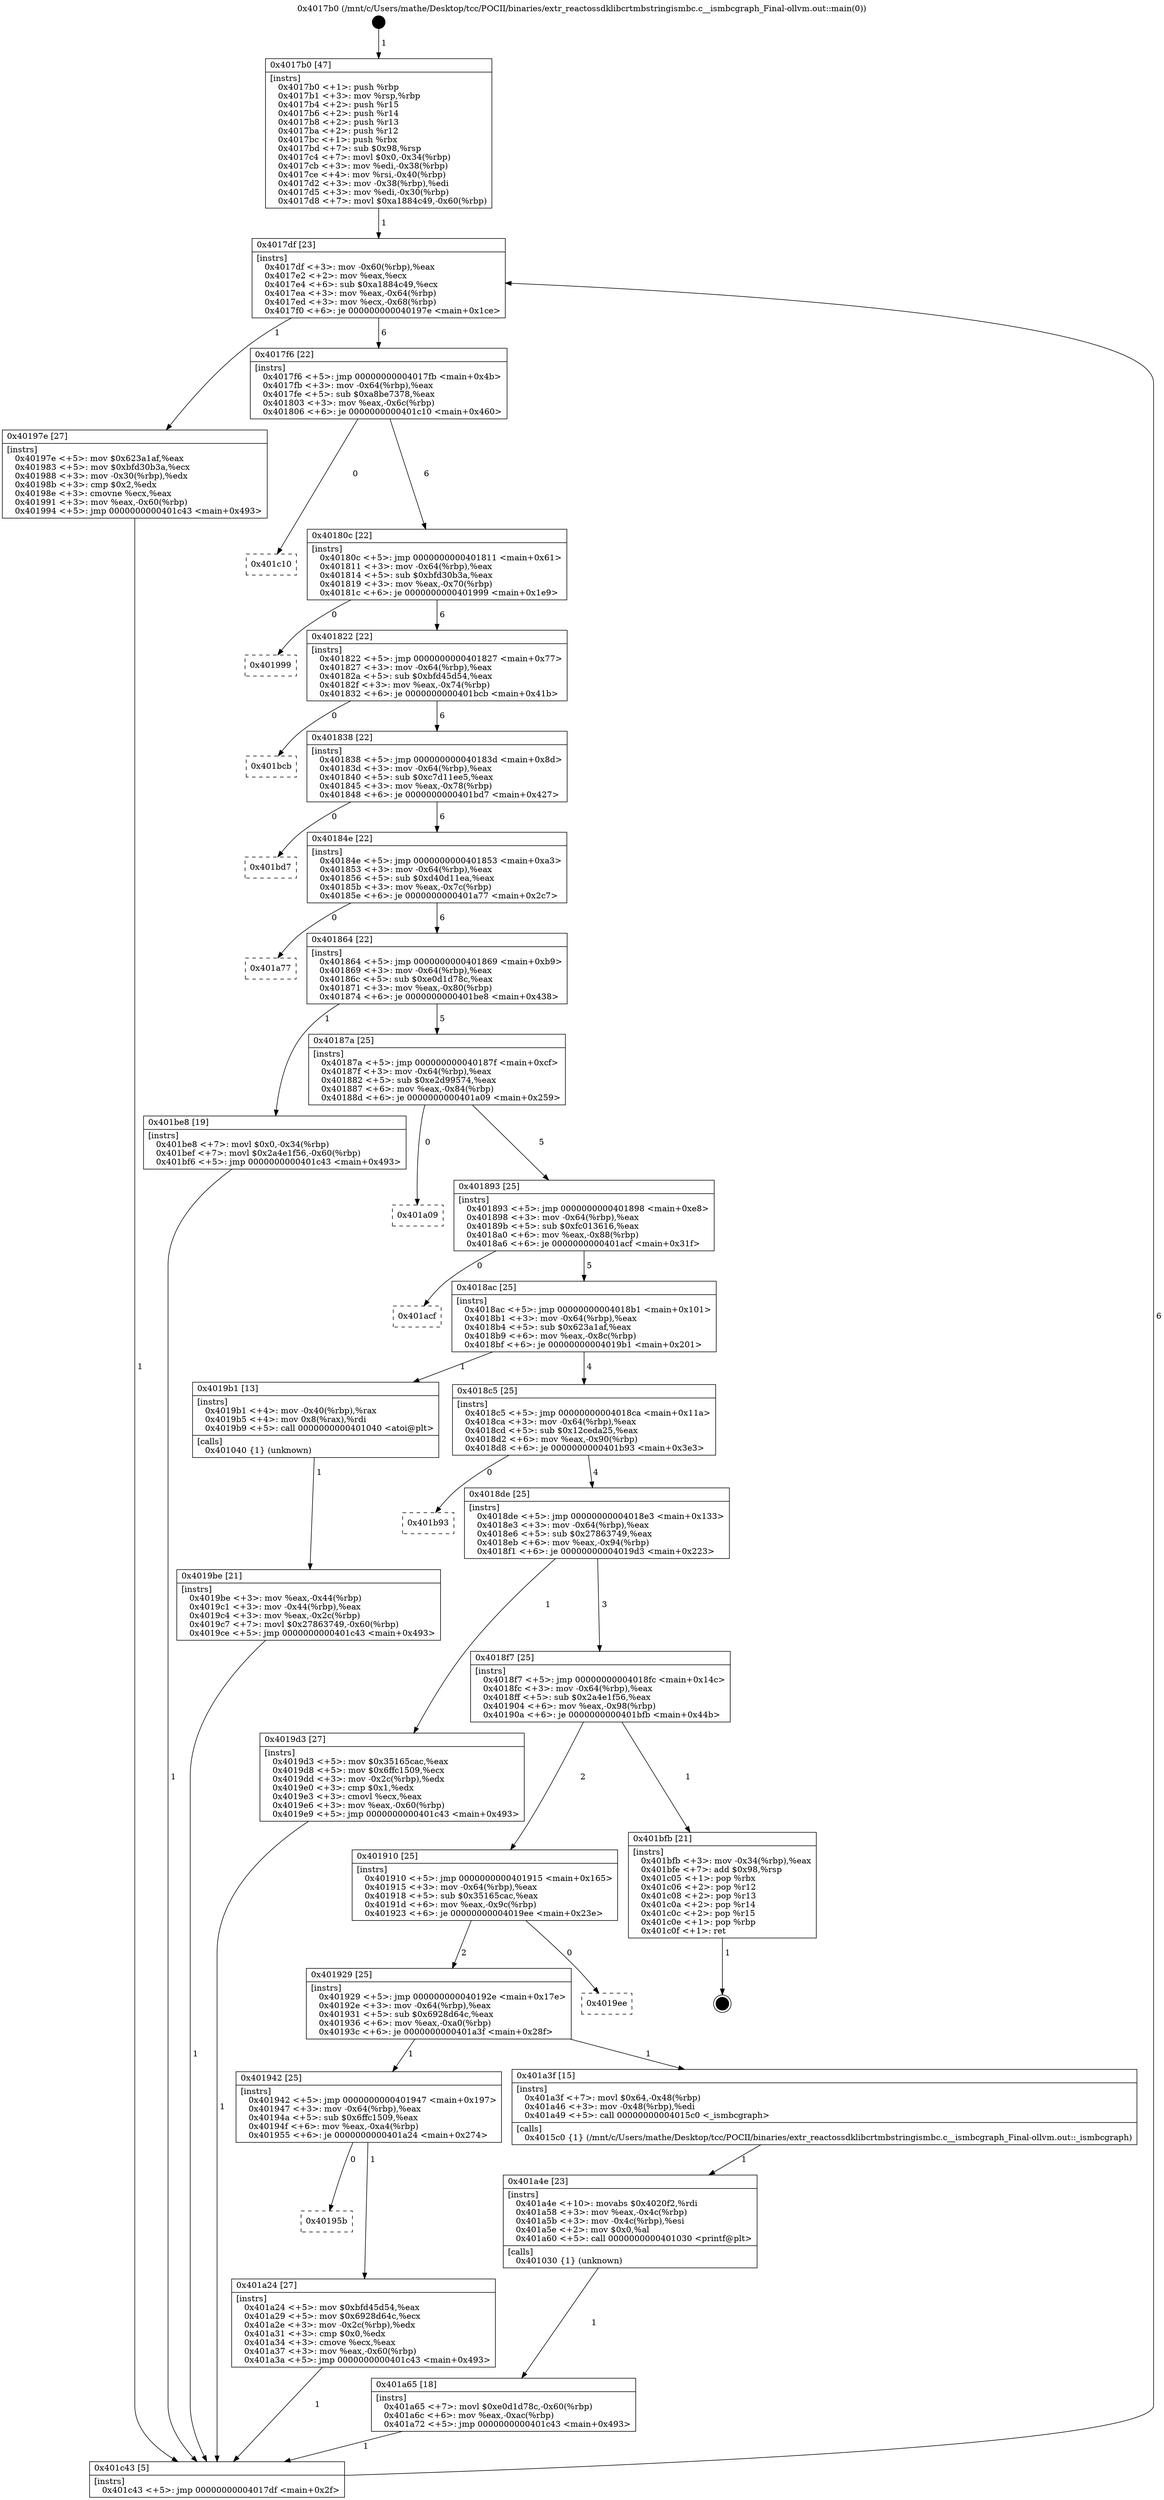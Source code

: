 digraph "0x4017b0" {
  label = "0x4017b0 (/mnt/c/Users/mathe/Desktop/tcc/POCII/binaries/extr_reactossdklibcrtmbstringismbc.c__ismbcgraph_Final-ollvm.out::main(0))"
  labelloc = "t"
  node[shape=record]

  Entry [label="",width=0.3,height=0.3,shape=circle,fillcolor=black,style=filled]
  "0x4017df" [label="{
     0x4017df [23]\l
     | [instrs]\l
     &nbsp;&nbsp;0x4017df \<+3\>: mov -0x60(%rbp),%eax\l
     &nbsp;&nbsp;0x4017e2 \<+2\>: mov %eax,%ecx\l
     &nbsp;&nbsp;0x4017e4 \<+6\>: sub $0xa1884c49,%ecx\l
     &nbsp;&nbsp;0x4017ea \<+3\>: mov %eax,-0x64(%rbp)\l
     &nbsp;&nbsp;0x4017ed \<+3\>: mov %ecx,-0x68(%rbp)\l
     &nbsp;&nbsp;0x4017f0 \<+6\>: je 000000000040197e \<main+0x1ce\>\l
  }"]
  "0x40197e" [label="{
     0x40197e [27]\l
     | [instrs]\l
     &nbsp;&nbsp;0x40197e \<+5\>: mov $0x623a1af,%eax\l
     &nbsp;&nbsp;0x401983 \<+5\>: mov $0xbfd30b3a,%ecx\l
     &nbsp;&nbsp;0x401988 \<+3\>: mov -0x30(%rbp),%edx\l
     &nbsp;&nbsp;0x40198b \<+3\>: cmp $0x2,%edx\l
     &nbsp;&nbsp;0x40198e \<+3\>: cmovne %ecx,%eax\l
     &nbsp;&nbsp;0x401991 \<+3\>: mov %eax,-0x60(%rbp)\l
     &nbsp;&nbsp;0x401994 \<+5\>: jmp 0000000000401c43 \<main+0x493\>\l
  }"]
  "0x4017f6" [label="{
     0x4017f6 [22]\l
     | [instrs]\l
     &nbsp;&nbsp;0x4017f6 \<+5\>: jmp 00000000004017fb \<main+0x4b\>\l
     &nbsp;&nbsp;0x4017fb \<+3\>: mov -0x64(%rbp),%eax\l
     &nbsp;&nbsp;0x4017fe \<+5\>: sub $0xa8be7378,%eax\l
     &nbsp;&nbsp;0x401803 \<+3\>: mov %eax,-0x6c(%rbp)\l
     &nbsp;&nbsp;0x401806 \<+6\>: je 0000000000401c10 \<main+0x460\>\l
  }"]
  "0x401c43" [label="{
     0x401c43 [5]\l
     | [instrs]\l
     &nbsp;&nbsp;0x401c43 \<+5\>: jmp 00000000004017df \<main+0x2f\>\l
  }"]
  "0x4017b0" [label="{
     0x4017b0 [47]\l
     | [instrs]\l
     &nbsp;&nbsp;0x4017b0 \<+1\>: push %rbp\l
     &nbsp;&nbsp;0x4017b1 \<+3\>: mov %rsp,%rbp\l
     &nbsp;&nbsp;0x4017b4 \<+2\>: push %r15\l
     &nbsp;&nbsp;0x4017b6 \<+2\>: push %r14\l
     &nbsp;&nbsp;0x4017b8 \<+2\>: push %r13\l
     &nbsp;&nbsp;0x4017ba \<+2\>: push %r12\l
     &nbsp;&nbsp;0x4017bc \<+1\>: push %rbx\l
     &nbsp;&nbsp;0x4017bd \<+7\>: sub $0x98,%rsp\l
     &nbsp;&nbsp;0x4017c4 \<+7\>: movl $0x0,-0x34(%rbp)\l
     &nbsp;&nbsp;0x4017cb \<+3\>: mov %edi,-0x38(%rbp)\l
     &nbsp;&nbsp;0x4017ce \<+4\>: mov %rsi,-0x40(%rbp)\l
     &nbsp;&nbsp;0x4017d2 \<+3\>: mov -0x38(%rbp),%edi\l
     &nbsp;&nbsp;0x4017d5 \<+3\>: mov %edi,-0x30(%rbp)\l
     &nbsp;&nbsp;0x4017d8 \<+7\>: movl $0xa1884c49,-0x60(%rbp)\l
  }"]
  Exit [label="",width=0.3,height=0.3,shape=circle,fillcolor=black,style=filled,peripheries=2]
  "0x401c10" [label="{
     0x401c10\l
  }", style=dashed]
  "0x40180c" [label="{
     0x40180c [22]\l
     | [instrs]\l
     &nbsp;&nbsp;0x40180c \<+5\>: jmp 0000000000401811 \<main+0x61\>\l
     &nbsp;&nbsp;0x401811 \<+3\>: mov -0x64(%rbp),%eax\l
     &nbsp;&nbsp;0x401814 \<+5\>: sub $0xbfd30b3a,%eax\l
     &nbsp;&nbsp;0x401819 \<+3\>: mov %eax,-0x70(%rbp)\l
     &nbsp;&nbsp;0x40181c \<+6\>: je 0000000000401999 \<main+0x1e9\>\l
  }"]
  "0x401a65" [label="{
     0x401a65 [18]\l
     | [instrs]\l
     &nbsp;&nbsp;0x401a65 \<+7\>: movl $0xe0d1d78c,-0x60(%rbp)\l
     &nbsp;&nbsp;0x401a6c \<+6\>: mov %eax,-0xac(%rbp)\l
     &nbsp;&nbsp;0x401a72 \<+5\>: jmp 0000000000401c43 \<main+0x493\>\l
  }"]
  "0x401999" [label="{
     0x401999\l
  }", style=dashed]
  "0x401822" [label="{
     0x401822 [22]\l
     | [instrs]\l
     &nbsp;&nbsp;0x401822 \<+5\>: jmp 0000000000401827 \<main+0x77\>\l
     &nbsp;&nbsp;0x401827 \<+3\>: mov -0x64(%rbp),%eax\l
     &nbsp;&nbsp;0x40182a \<+5\>: sub $0xbfd45d54,%eax\l
     &nbsp;&nbsp;0x40182f \<+3\>: mov %eax,-0x74(%rbp)\l
     &nbsp;&nbsp;0x401832 \<+6\>: je 0000000000401bcb \<main+0x41b\>\l
  }"]
  "0x401a4e" [label="{
     0x401a4e [23]\l
     | [instrs]\l
     &nbsp;&nbsp;0x401a4e \<+10\>: movabs $0x4020f2,%rdi\l
     &nbsp;&nbsp;0x401a58 \<+3\>: mov %eax,-0x4c(%rbp)\l
     &nbsp;&nbsp;0x401a5b \<+3\>: mov -0x4c(%rbp),%esi\l
     &nbsp;&nbsp;0x401a5e \<+2\>: mov $0x0,%al\l
     &nbsp;&nbsp;0x401a60 \<+5\>: call 0000000000401030 \<printf@plt\>\l
     | [calls]\l
     &nbsp;&nbsp;0x401030 \{1\} (unknown)\l
  }"]
  "0x401bcb" [label="{
     0x401bcb\l
  }", style=dashed]
  "0x401838" [label="{
     0x401838 [22]\l
     | [instrs]\l
     &nbsp;&nbsp;0x401838 \<+5\>: jmp 000000000040183d \<main+0x8d\>\l
     &nbsp;&nbsp;0x40183d \<+3\>: mov -0x64(%rbp),%eax\l
     &nbsp;&nbsp;0x401840 \<+5\>: sub $0xc7d11ee5,%eax\l
     &nbsp;&nbsp;0x401845 \<+3\>: mov %eax,-0x78(%rbp)\l
     &nbsp;&nbsp;0x401848 \<+6\>: je 0000000000401bd7 \<main+0x427\>\l
  }"]
  "0x40195b" [label="{
     0x40195b\l
  }", style=dashed]
  "0x401bd7" [label="{
     0x401bd7\l
  }", style=dashed]
  "0x40184e" [label="{
     0x40184e [22]\l
     | [instrs]\l
     &nbsp;&nbsp;0x40184e \<+5\>: jmp 0000000000401853 \<main+0xa3\>\l
     &nbsp;&nbsp;0x401853 \<+3\>: mov -0x64(%rbp),%eax\l
     &nbsp;&nbsp;0x401856 \<+5\>: sub $0xd40d11ea,%eax\l
     &nbsp;&nbsp;0x40185b \<+3\>: mov %eax,-0x7c(%rbp)\l
     &nbsp;&nbsp;0x40185e \<+6\>: je 0000000000401a77 \<main+0x2c7\>\l
  }"]
  "0x401a24" [label="{
     0x401a24 [27]\l
     | [instrs]\l
     &nbsp;&nbsp;0x401a24 \<+5\>: mov $0xbfd45d54,%eax\l
     &nbsp;&nbsp;0x401a29 \<+5\>: mov $0x6928d64c,%ecx\l
     &nbsp;&nbsp;0x401a2e \<+3\>: mov -0x2c(%rbp),%edx\l
     &nbsp;&nbsp;0x401a31 \<+3\>: cmp $0x0,%edx\l
     &nbsp;&nbsp;0x401a34 \<+3\>: cmove %ecx,%eax\l
     &nbsp;&nbsp;0x401a37 \<+3\>: mov %eax,-0x60(%rbp)\l
     &nbsp;&nbsp;0x401a3a \<+5\>: jmp 0000000000401c43 \<main+0x493\>\l
  }"]
  "0x401a77" [label="{
     0x401a77\l
  }", style=dashed]
  "0x401864" [label="{
     0x401864 [22]\l
     | [instrs]\l
     &nbsp;&nbsp;0x401864 \<+5\>: jmp 0000000000401869 \<main+0xb9\>\l
     &nbsp;&nbsp;0x401869 \<+3\>: mov -0x64(%rbp),%eax\l
     &nbsp;&nbsp;0x40186c \<+5\>: sub $0xe0d1d78c,%eax\l
     &nbsp;&nbsp;0x401871 \<+3\>: mov %eax,-0x80(%rbp)\l
     &nbsp;&nbsp;0x401874 \<+6\>: je 0000000000401be8 \<main+0x438\>\l
  }"]
  "0x401942" [label="{
     0x401942 [25]\l
     | [instrs]\l
     &nbsp;&nbsp;0x401942 \<+5\>: jmp 0000000000401947 \<main+0x197\>\l
     &nbsp;&nbsp;0x401947 \<+3\>: mov -0x64(%rbp),%eax\l
     &nbsp;&nbsp;0x40194a \<+5\>: sub $0x6ffc1509,%eax\l
     &nbsp;&nbsp;0x40194f \<+6\>: mov %eax,-0xa4(%rbp)\l
     &nbsp;&nbsp;0x401955 \<+6\>: je 0000000000401a24 \<main+0x274\>\l
  }"]
  "0x401be8" [label="{
     0x401be8 [19]\l
     | [instrs]\l
     &nbsp;&nbsp;0x401be8 \<+7\>: movl $0x0,-0x34(%rbp)\l
     &nbsp;&nbsp;0x401bef \<+7\>: movl $0x2a4e1f56,-0x60(%rbp)\l
     &nbsp;&nbsp;0x401bf6 \<+5\>: jmp 0000000000401c43 \<main+0x493\>\l
  }"]
  "0x40187a" [label="{
     0x40187a [25]\l
     | [instrs]\l
     &nbsp;&nbsp;0x40187a \<+5\>: jmp 000000000040187f \<main+0xcf\>\l
     &nbsp;&nbsp;0x40187f \<+3\>: mov -0x64(%rbp),%eax\l
     &nbsp;&nbsp;0x401882 \<+5\>: sub $0xe2d99574,%eax\l
     &nbsp;&nbsp;0x401887 \<+6\>: mov %eax,-0x84(%rbp)\l
     &nbsp;&nbsp;0x40188d \<+6\>: je 0000000000401a09 \<main+0x259\>\l
  }"]
  "0x401a3f" [label="{
     0x401a3f [15]\l
     | [instrs]\l
     &nbsp;&nbsp;0x401a3f \<+7\>: movl $0x64,-0x48(%rbp)\l
     &nbsp;&nbsp;0x401a46 \<+3\>: mov -0x48(%rbp),%edi\l
     &nbsp;&nbsp;0x401a49 \<+5\>: call 00000000004015c0 \<_ismbcgraph\>\l
     | [calls]\l
     &nbsp;&nbsp;0x4015c0 \{1\} (/mnt/c/Users/mathe/Desktop/tcc/POCII/binaries/extr_reactossdklibcrtmbstringismbc.c__ismbcgraph_Final-ollvm.out::_ismbcgraph)\l
  }"]
  "0x401a09" [label="{
     0x401a09\l
  }", style=dashed]
  "0x401893" [label="{
     0x401893 [25]\l
     | [instrs]\l
     &nbsp;&nbsp;0x401893 \<+5\>: jmp 0000000000401898 \<main+0xe8\>\l
     &nbsp;&nbsp;0x401898 \<+3\>: mov -0x64(%rbp),%eax\l
     &nbsp;&nbsp;0x40189b \<+5\>: sub $0xfc013616,%eax\l
     &nbsp;&nbsp;0x4018a0 \<+6\>: mov %eax,-0x88(%rbp)\l
     &nbsp;&nbsp;0x4018a6 \<+6\>: je 0000000000401acf \<main+0x31f\>\l
  }"]
  "0x401929" [label="{
     0x401929 [25]\l
     | [instrs]\l
     &nbsp;&nbsp;0x401929 \<+5\>: jmp 000000000040192e \<main+0x17e\>\l
     &nbsp;&nbsp;0x40192e \<+3\>: mov -0x64(%rbp),%eax\l
     &nbsp;&nbsp;0x401931 \<+5\>: sub $0x6928d64c,%eax\l
     &nbsp;&nbsp;0x401936 \<+6\>: mov %eax,-0xa0(%rbp)\l
     &nbsp;&nbsp;0x40193c \<+6\>: je 0000000000401a3f \<main+0x28f\>\l
  }"]
  "0x401acf" [label="{
     0x401acf\l
  }", style=dashed]
  "0x4018ac" [label="{
     0x4018ac [25]\l
     | [instrs]\l
     &nbsp;&nbsp;0x4018ac \<+5\>: jmp 00000000004018b1 \<main+0x101\>\l
     &nbsp;&nbsp;0x4018b1 \<+3\>: mov -0x64(%rbp),%eax\l
     &nbsp;&nbsp;0x4018b4 \<+5\>: sub $0x623a1af,%eax\l
     &nbsp;&nbsp;0x4018b9 \<+6\>: mov %eax,-0x8c(%rbp)\l
     &nbsp;&nbsp;0x4018bf \<+6\>: je 00000000004019b1 \<main+0x201\>\l
  }"]
  "0x4019ee" [label="{
     0x4019ee\l
  }", style=dashed]
  "0x4019b1" [label="{
     0x4019b1 [13]\l
     | [instrs]\l
     &nbsp;&nbsp;0x4019b1 \<+4\>: mov -0x40(%rbp),%rax\l
     &nbsp;&nbsp;0x4019b5 \<+4\>: mov 0x8(%rax),%rdi\l
     &nbsp;&nbsp;0x4019b9 \<+5\>: call 0000000000401040 \<atoi@plt\>\l
     | [calls]\l
     &nbsp;&nbsp;0x401040 \{1\} (unknown)\l
  }"]
  "0x4018c5" [label="{
     0x4018c5 [25]\l
     | [instrs]\l
     &nbsp;&nbsp;0x4018c5 \<+5\>: jmp 00000000004018ca \<main+0x11a\>\l
     &nbsp;&nbsp;0x4018ca \<+3\>: mov -0x64(%rbp),%eax\l
     &nbsp;&nbsp;0x4018cd \<+5\>: sub $0x12ceda25,%eax\l
     &nbsp;&nbsp;0x4018d2 \<+6\>: mov %eax,-0x90(%rbp)\l
     &nbsp;&nbsp;0x4018d8 \<+6\>: je 0000000000401b93 \<main+0x3e3\>\l
  }"]
  "0x4019be" [label="{
     0x4019be [21]\l
     | [instrs]\l
     &nbsp;&nbsp;0x4019be \<+3\>: mov %eax,-0x44(%rbp)\l
     &nbsp;&nbsp;0x4019c1 \<+3\>: mov -0x44(%rbp),%eax\l
     &nbsp;&nbsp;0x4019c4 \<+3\>: mov %eax,-0x2c(%rbp)\l
     &nbsp;&nbsp;0x4019c7 \<+7\>: movl $0x27863749,-0x60(%rbp)\l
     &nbsp;&nbsp;0x4019ce \<+5\>: jmp 0000000000401c43 \<main+0x493\>\l
  }"]
  "0x401910" [label="{
     0x401910 [25]\l
     | [instrs]\l
     &nbsp;&nbsp;0x401910 \<+5\>: jmp 0000000000401915 \<main+0x165\>\l
     &nbsp;&nbsp;0x401915 \<+3\>: mov -0x64(%rbp),%eax\l
     &nbsp;&nbsp;0x401918 \<+5\>: sub $0x35165cac,%eax\l
     &nbsp;&nbsp;0x40191d \<+6\>: mov %eax,-0x9c(%rbp)\l
     &nbsp;&nbsp;0x401923 \<+6\>: je 00000000004019ee \<main+0x23e\>\l
  }"]
  "0x401b93" [label="{
     0x401b93\l
  }", style=dashed]
  "0x4018de" [label="{
     0x4018de [25]\l
     | [instrs]\l
     &nbsp;&nbsp;0x4018de \<+5\>: jmp 00000000004018e3 \<main+0x133\>\l
     &nbsp;&nbsp;0x4018e3 \<+3\>: mov -0x64(%rbp),%eax\l
     &nbsp;&nbsp;0x4018e6 \<+5\>: sub $0x27863749,%eax\l
     &nbsp;&nbsp;0x4018eb \<+6\>: mov %eax,-0x94(%rbp)\l
     &nbsp;&nbsp;0x4018f1 \<+6\>: je 00000000004019d3 \<main+0x223\>\l
  }"]
  "0x401bfb" [label="{
     0x401bfb [21]\l
     | [instrs]\l
     &nbsp;&nbsp;0x401bfb \<+3\>: mov -0x34(%rbp),%eax\l
     &nbsp;&nbsp;0x401bfe \<+7\>: add $0x98,%rsp\l
     &nbsp;&nbsp;0x401c05 \<+1\>: pop %rbx\l
     &nbsp;&nbsp;0x401c06 \<+2\>: pop %r12\l
     &nbsp;&nbsp;0x401c08 \<+2\>: pop %r13\l
     &nbsp;&nbsp;0x401c0a \<+2\>: pop %r14\l
     &nbsp;&nbsp;0x401c0c \<+2\>: pop %r15\l
     &nbsp;&nbsp;0x401c0e \<+1\>: pop %rbp\l
     &nbsp;&nbsp;0x401c0f \<+1\>: ret\l
  }"]
  "0x4019d3" [label="{
     0x4019d3 [27]\l
     | [instrs]\l
     &nbsp;&nbsp;0x4019d3 \<+5\>: mov $0x35165cac,%eax\l
     &nbsp;&nbsp;0x4019d8 \<+5\>: mov $0x6ffc1509,%ecx\l
     &nbsp;&nbsp;0x4019dd \<+3\>: mov -0x2c(%rbp),%edx\l
     &nbsp;&nbsp;0x4019e0 \<+3\>: cmp $0x1,%edx\l
     &nbsp;&nbsp;0x4019e3 \<+3\>: cmovl %ecx,%eax\l
     &nbsp;&nbsp;0x4019e6 \<+3\>: mov %eax,-0x60(%rbp)\l
     &nbsp;&nbsp;0x4019e9 \<+5\>: jmp 0000000000401c43 \<main+0x493\>\l
  }"]
  "0x4018f7" [label="{
     0x4018f7 [25]\l
     | [instrs]\l
     &nbsp;&nbsp;0x4018f7 \<+5\>: jmp 00000000004018fc \<main+0x14c\>\l
     &nbsp;&nbsp;0x4018fc \<+3\>: mov -0x64(%rbp),%eax\l
     &nbsp;&nbsp;0x4018ff \<+5\>: sub $0x2a4e1f56,%eax\l
     &nbsp;&nbsp;0x401904 \<+6\>: mov %eax,-0x98(%rbp)\l
     &nbsp;&nbsp;0x40190a \<+6\>: je 0000000000401bfb \<main+0x44b\>\l
  }"]
  Entry -> "0x4017b0" [label=" 1"]
  "0x4017df" -> "0x40197e" [label=" 1"]
  "0x4017df" -> "0x4017f6" [label=" 6"]
  "0x40197e" -> "0x401c43" [label=" 1"]
  "0x4017b0" -> "0x4017df" [label=" 1"]
  "0x401c43" -> "0x4017df" [label=" 6"]
  "0x401bfb" -> Exit [label=" 1"]
  "0x4017f6" -> "0x401c10" [label=" 0"]
  "0x4017f6" -> "0x40180c" [label=" 6"]
  "0x401be8" -> "0x401c43" [label=" 1"]
  "0x40180c" -> "0x401999" [label=" 0"]
  "0x40180c" -> "0x401822" [label=" 6"]
  "0x401a65" -> "0x401c43" [label=" 1"]
  "0x401822" -> "0x401bcb" [label=" 0"]
  "0x401822" -> "0x401838" [label=" 6"]
  "0x401a4e" -> "0x401a65" [label=" 1"]
  "0x401838" -> "0x401bd7" [label=" 0"]
  "0x401838" -> "0x40184e" [label=" 6"]
  "0x401a3f" -> "0x401a4e" [label=" 1"]
  "0x40184e" -> "0x401a77" [label=" 0"]
  "0x40184e" -> "0x401864" [label=" 6"]
  "0x401a24" -> "0x401c43" [label=" 1"]
  "0x401864" -> "0x401be8" [label=" 1"]
  "0x401864" -> "0x40187a" [label=" 5"]
  "0x401942" -> "0x401a24" [label=" 1"]
  "0x40187a" -> "0x401a09" [label=" 0"]
  "0x40187a" -> "0x401893" [label=" 5"]
  "0x401942" -> "0x40195b" [label=" 0"]
  "0x401893" -> "0x401acf" [label=" 0"]
  "0x401893" -> "0x4018ac" [label=" 5"]
  "0x401929" -> "0x401a3f" [label=" 1"]
  "0x4018ac" -> "0x4019b1" [label=" 1"]
  "0x4018ac" -> "0x4018c5" [label=" 4"]
  "0x4019b1" -> "0x4019be" [label=" 1"]
  "0x4019be" -> "0x401c43" [label=" 1"]
  "0x401929" -> "0x401942" [label=" 1"]
  "0x4018c5" -> "0x401b93" [label=" 0"]
  "0x4018c5" -> "0x4018de" [label=" 4"]
  "0x401910" -> "0x4019ee" [label=" 0"]
  "0x4018de" -> "0x4019d3" [label=" 1"]
  "0x4018de" -> "0x4018f7" [label=" 3"]
  "0x4019d3" -> "0x401c43" [label=" 1"]
  "0x401910" -> "0x401929" [label=" 2"]
  "0x4018f7" -> "0x401bfb" [label=" 1"]
  "0x4018f7" -> "0x401910" [label=" 2"]
}
